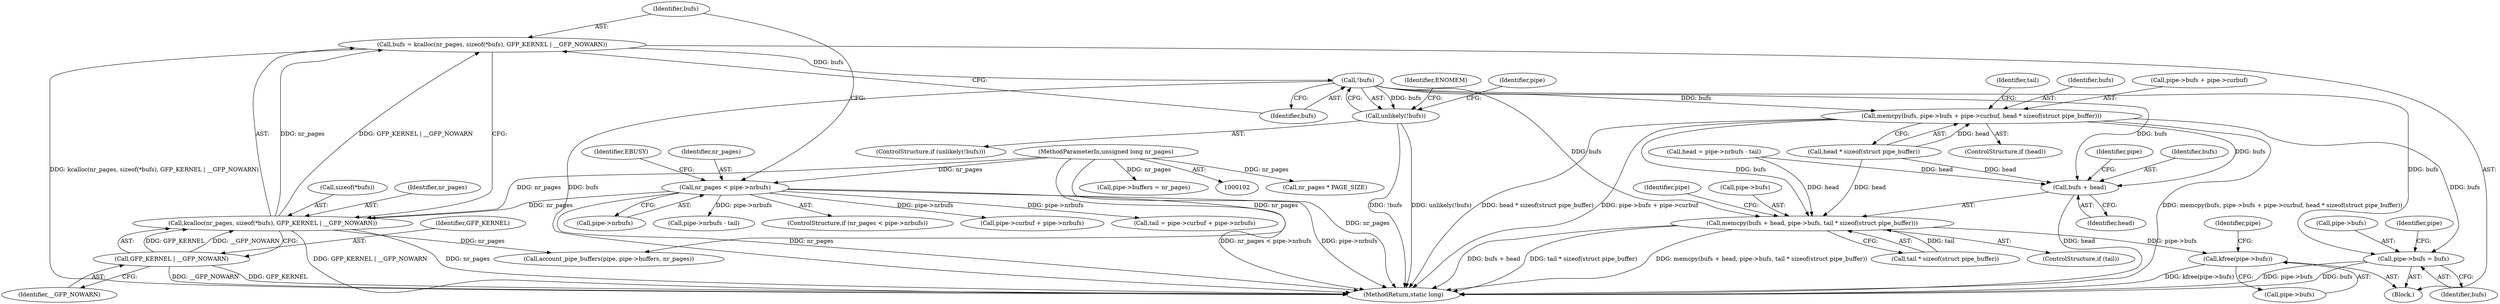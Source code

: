 digraph "0_linux_759c01142a5d0f364a462346168a56de28a80f52_2@API" {
"1000116" [label="(Call,bufs = kcalloc(nr_pages, sizeof(*bufs), GFP_KERNEL | __GFP_NOWARN))"];
"1000118" [label="(Call,kcalloc(nr_pages, sizeof(*bufs), GFP_KERNEL | __GFP_NOWARN))"];
"1000108" [label="(Call,nr_pages < pipe->nrbufs)"];
"1000104" [label="(MethodParameterIn,unsigned long nr_pages)"];
"1000123" [label="(Call,GFP_KERNEL | __GFP_NOWARN)"];
"1000128" [label="(Call,!bufs)"];
"1000127" [label="(Call,unlikely(!bufs))"];
"1000175" [label="(Call,memcpy(bufs, pipe->bufs + pipe->curbuf, head * sizeof(struct pipe_buffer)))"];
"1000190" [label="(Call,memcpy(bufs + head, pipe->bufs, tail * sizeof(struct pipe_buffer)))"];
"1000212" [label="(Call,kfree(pipe->bufs))"];
"1000191" [label="(Call,bufs + head)"];
"1000216" [label="(Call,pipe->bufs = bufs)"];
"1000175" [label="(Call,memcpy(bufs, pipe->bufs + pipe->curbuf, head * sizeof(struct pipe_buffer)))"];
"1000195" [label="(Identifier,pipe)"];
"1000117" [label="(Identifier,bufs)"];
"1000119" [label="(Identifier,nr_pages)"];
"1000142" [label="(Call,pipe->curbuf + pipe->nrbufs)"];
"1000105" [label="(Block,)"];
"1000140" [label="(Call,tail = pipe->curbuf + pipe->nrbufs)"];
"1000110" [label="(Call,pipe->nrbufs)"];
"1000168" [label="(Call,pipe->nrbufs - tail)"];
"1000108" [label="(Call,nr_pages < pipe->nrbufs)"];
"1000115" [label="(Identifier,EBUSY)"];
"1000123" [label="(Call,GFP_KERNEL | __GFP_NOWARN)"];
"1000227" [label="(Call,nr_pages * PAGE_SIZE)"];
"1000118" [label="(Call,kcalloc(nr_pages, sizeof(*bufs), GFP_KERNEL | __GFP_NOWARN))"];
"1000173" [label="(ControlStructure,if (head))"];
"1000129" [label="(Identifier,bufs)"];
"1000135" [label="(Identifier,pipe)"];
"1000176" [label="(Identifier,bufs)"];
"1000177" [label="(Call,pipe->bufs + pipe->curbuf)"];
"1000223" [label="(Identifier,pipe)"];
"1000216" [label="(Call,pipe->bufs = bufs)"];
"1000192" [label="(Identifier,bufs)"];
"1000107" [label="(ControlStructure,if (nr_pages < pipe->nrbufs))"];
"1000230" [label="(MethodReturn,static long)"];
"1000221" [label="(Call,pipe->buffers = nr_pages)"];
"1000197" [label="(Call,tail * sizeof(struct pipe_buffer))"];
"1000202" [label="(Identifier,pipe)"];
"1000184" [label="(Call,head * sizeof(struct pipe_buffer))"];
"1000220" [label="(Identifier,bufs)"];
"1000104" [label="(MethodParameterIn,unsigned long nr_pages)"];
"1000193" [label="(Identifier,head)"];
"1000128" [label="(Call,!bufs)"];
"1000189" [label="(Identifier,tail)"];
"1000126" [label="(ControlStructure,if (unlikely(!bufs)))"];
"1000201" [label="(Call,account_pipe_buffers(pipe, pipe->buffers, nr_pages))"];
"1000125" [label="(Identifier,__GFP_NOWARN)"];
"1000132" [label="(Identifier,ENOMEM)"];
"1000116" [label="(Call,bufs = kcalloc(nr_pages, sizeof(*bufs), GFP_KERNEL | __GFP_NOWARN))"];
"1000212" [label="(Call,kfree(pipe->bufs))"];
"1000120" [label="(Call,sizeof(*bufs))"];
"1000127" [label="(Call,unlikely(!bufs))"];
"1000217" [label="(Call,pipe->bufs)"];
"1000191" [label="(Call,bufs + head)"];
"1000188" [label="(ControlStructure,if (tail))"];
"1000166" [label="(Call,head = pipe->nrbufs - tail)"];
"1000218" [label="(Identifier,pipe)"];
"1000213" [label="(Call,pipe->bufs)"];
"1000194" [label="(Call,pipe->bufs)"];
"1000109" [label="(Identifier,nr_pages)"];
"1000190" [label="(Call,memcpy(bufs + head, pipe->bufs, tail * sizeof(struct pipe_buffer)))"];
"1000124" [label="(Identifier,GFP_KERNEL)"];
"1000116" -> "1000105"  [label="AST: "];
"1000116" -> "1000118"  [label="CFG: "];
"1000117" -> "1000116"  [label="AST: "];
"1000118" -> "1000116"  [label="AST: "];
"1000129" -> "1000116"  [label="CFG: "];
"1000116" -> "1000230"  [label="DDG: kcalloc(nr_pages, sizeof(*bufs), GFP_KERNEL | __GFP_NOWARN)"];
"1000118" -> "1000116"  [label="DDG: nr_pages"];
"1000118" -> "1000116"  [label="DDG: GFP_KERNEL | __GFP_NOWARN"];
"1000116" -> "1000128"  [label="DDG: bufs"];
"1000118" -> "1000123"  [label="CFG: "];
"1000119" -> "1000118"  [label="AST: "];
"1000120" -> "1000118"  [label="AST: "];
"1000123" -> "1000118"  [label="AST: "];
"1000118" -> "1000230"  [label="DDG: nr_pages"];
"1000118" -> "1000230"  [label="DDG: GFP_KERNEL | __GFP_NOWARN"];
"1000108" -> "1000118"  [label="DDG: nr_pages"];
"1000104" -> "1000118"  [label="DDG: nr_pages"];
"1000123" -> "1000118"  [label="DDG: GFP_KERNEL"];
"1000123" -> "1000118"  [label="DDG: __GFP_NOWARN"];
"1000118" -> "1000201"  [label="DDG: nr_pages"];
"1000108" -> "1000107"  [label="AST: "];
"1000108" -> "1000110"  [label="CFG: "];
"1000109" -> "1000108"  [label="AST: "];
"1000110" -> "1000108"  [label="AST: "];
"1000115" -> "1000108"  [label="CFG: "];
"1000117" -> "1000108"  [label="CFG: "];
"1000108" -> "1000230"  [label="DDG: nr_pages < pipe->nrbufs"];
"1000108" -> "1000230"  [label="DDG: pipe->nrbufs"];
"1000108" -> "1000230"  [label="DDG: nr_pages"];
"1000104" -> "1000108"  [label="DDG: nr_pages"];
"1000108" -> "1000140"  [label="DDG: pipe->nrbufs"];
"1000108" -> "1000142"  [label="DDG: pipe->nrbufs"];
"1000108" -> "1000168"  [label="DDG: pipe->nrbufs"];
"1000104" -> "1000102"  [label="AST: "];
"1000104" -> "1000230"  [label="DDG: nr_pages"];
"1000104" -> "1000201"  [label="DDG: nr_pages"];
"1000104" -> "1000221"  [label="DDG: nr_pages"];
"1000104" -> "1000227"  [label="DDG: nr_pages"];
"1000123" -> "1000125"  [label="CFG: "];
"1000124" -> "1000123"  [label="AST: "];
"1000125" -> "1000123"  [label="AST: "];
"1000123" -> "1000230"  [label="DDG: __GFP_NOWARN"];
"1000123" -> "1000230"  [label="DDG: GFP_KERNEL"];
"1000128" -> "1000127"  [label="AST: "];
"1000128" -> "1000129"  [label="CFG: "];
"1000129" -> "1000128"  [label="AST: "];
"1000127" -> "1000128"  [label="CFG: "];
"1000128" -> "1000230"  [label="DDG: bufs"];
"1000128" -> "1000127"  [label="DDG: bufs"];
"1000128" -> "1000175"  [label="DDG: bufs"];
"1000128" -> "1000190"  [label="DDG: bufs"];
"1000128" -> "1000191"  [label="DDG: bufs"];
"1000128" -> "1000216"  [label="DDG: bufs"];
"1000127" -> "1000126"  [label="AST: "];
"1000132" -> "1000127"  [label="CFG: "];
"1000135" -> "1000127"  [label="CFG: "];
"1000127" -> "1000230"  [label="DDG: !bufs"];
"1000127" -> "1000230"  [label="DDG: unlikely(!bufs)"];
"1000175" -> "1000173"  [label="AST: "];
"1000175" -> "1000184"  [label="CFG: "];
"1000176" -> "1000175"  [label="AST: "];
"1000177" -> "1000175"  [label="AST: "];
"1000184" -> "1000175"  [label="AST: "];
"1000189" -> "1000175"  [label="CFG: "];
"1000175" -> "1000230"  [label="DDG: head * sizeof(struct pipe_buffer)"];
"1000175" -> "1000230"  [label="DDG: pipe->bufs + pipe->curbuf"];
"1000175" -> "1000230"  [label="DDG: memcpy(bufs, pipe->bufs + pipe->curbuf, head * sizeof(struct pipe_buffer))"];
"1000184" -> "1000175"  [label="DDG: head"];
"1000175" -> "1000190"  [label="DDG: bufs"];
"1000175" -> "1000191"  [label="DDG: bufs"];
"1000175" -> "1000216"  [label="DDG: bufs"];
"1000190" -> "1000188"  [label="AST: "];
"1000190" -> "1000197"  [label="CFG: "];
"1000191" -> "1000190"  [label="AST: "];
"1000194" -> "1000190"  [label="AST: "];
"1000197" -> "1000190"  [label="AST: "];
"1000202" -> "1000190"  [label="CFG: "];
"1000190" -> "1000230"  [label="DDG: memcpy(bufs + head, pipe->bufs, tail * sizeof(struct pipe_buffer))"];
"1000190" -> "1000230"  [label="DDG: bufs + head"];
"1000190" -> "1000230"  [label="DDG: tail * sizeof(struct pipe_buffer)"];
"1000184" -> "1000190"  [label="DDG: head"];
"1000166" -> "1000190"  [label="DDG: head"];
"1000197" -> "1000190"  [label="DDG: tail"];
"1000190" -> "1000212"  [label="DDG: pipe->bufs"];
"1000212" -> "1000105"  [label="AST: "];
"1000212" -> "1000213"  [label="CFG: "];
"1000213" -> "1000212"  [label="AST: "];
"1000218" -> "1000212"  [label="CFG: "];
"1000212" -> "1000230"  [label="DDG: kfree(pipe->bufs)"];
"1000191" -> "1000193"  [label="CFG: "];
"1000192" -> "1000191"  [label="AST: "];
"1000193" -> "1000191"  [label="AST: "];
"1000195" -> "1000191"  [label="CFG: "];
"1000191" -> "1000230"  [label="DDG: head"];
"1000184" -> "1000191"  [label="DDG: head"];
"1000166" -> "1000191"  [label="DDG: head"];
"1000216" -> "1000105"  [label="AST: "];
"1000216" -> "1000220"  [label="CFG: "];
"1000217" -> "1000216"  [label="AST: "];
"1000220" -> "1000216"  [label="AST: "];
"1000223" -> "1000216"  [label="CFG: "];
"1000216" -> "1000230"  [label="DDG: bufs"];
"1000216" -> "1000230"  [label="DDG: pipe->bufs"];
}

